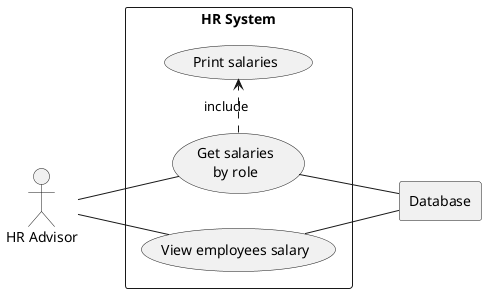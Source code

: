 @startuml
left to right direction

actor HR as "HR Advisor"

rectangle DB AS "Database"

rectangle "HR System" {
    usecase UC4 as "Get salaries
    by role"

    usecase UC5 as "View employees salary"

    usecase UCa as "Print salaries"
}

HR -- UC4
HR -- UC5
UC4 .> UCa : include


UC4 -- DB
UC5 -- DB


@enduml
